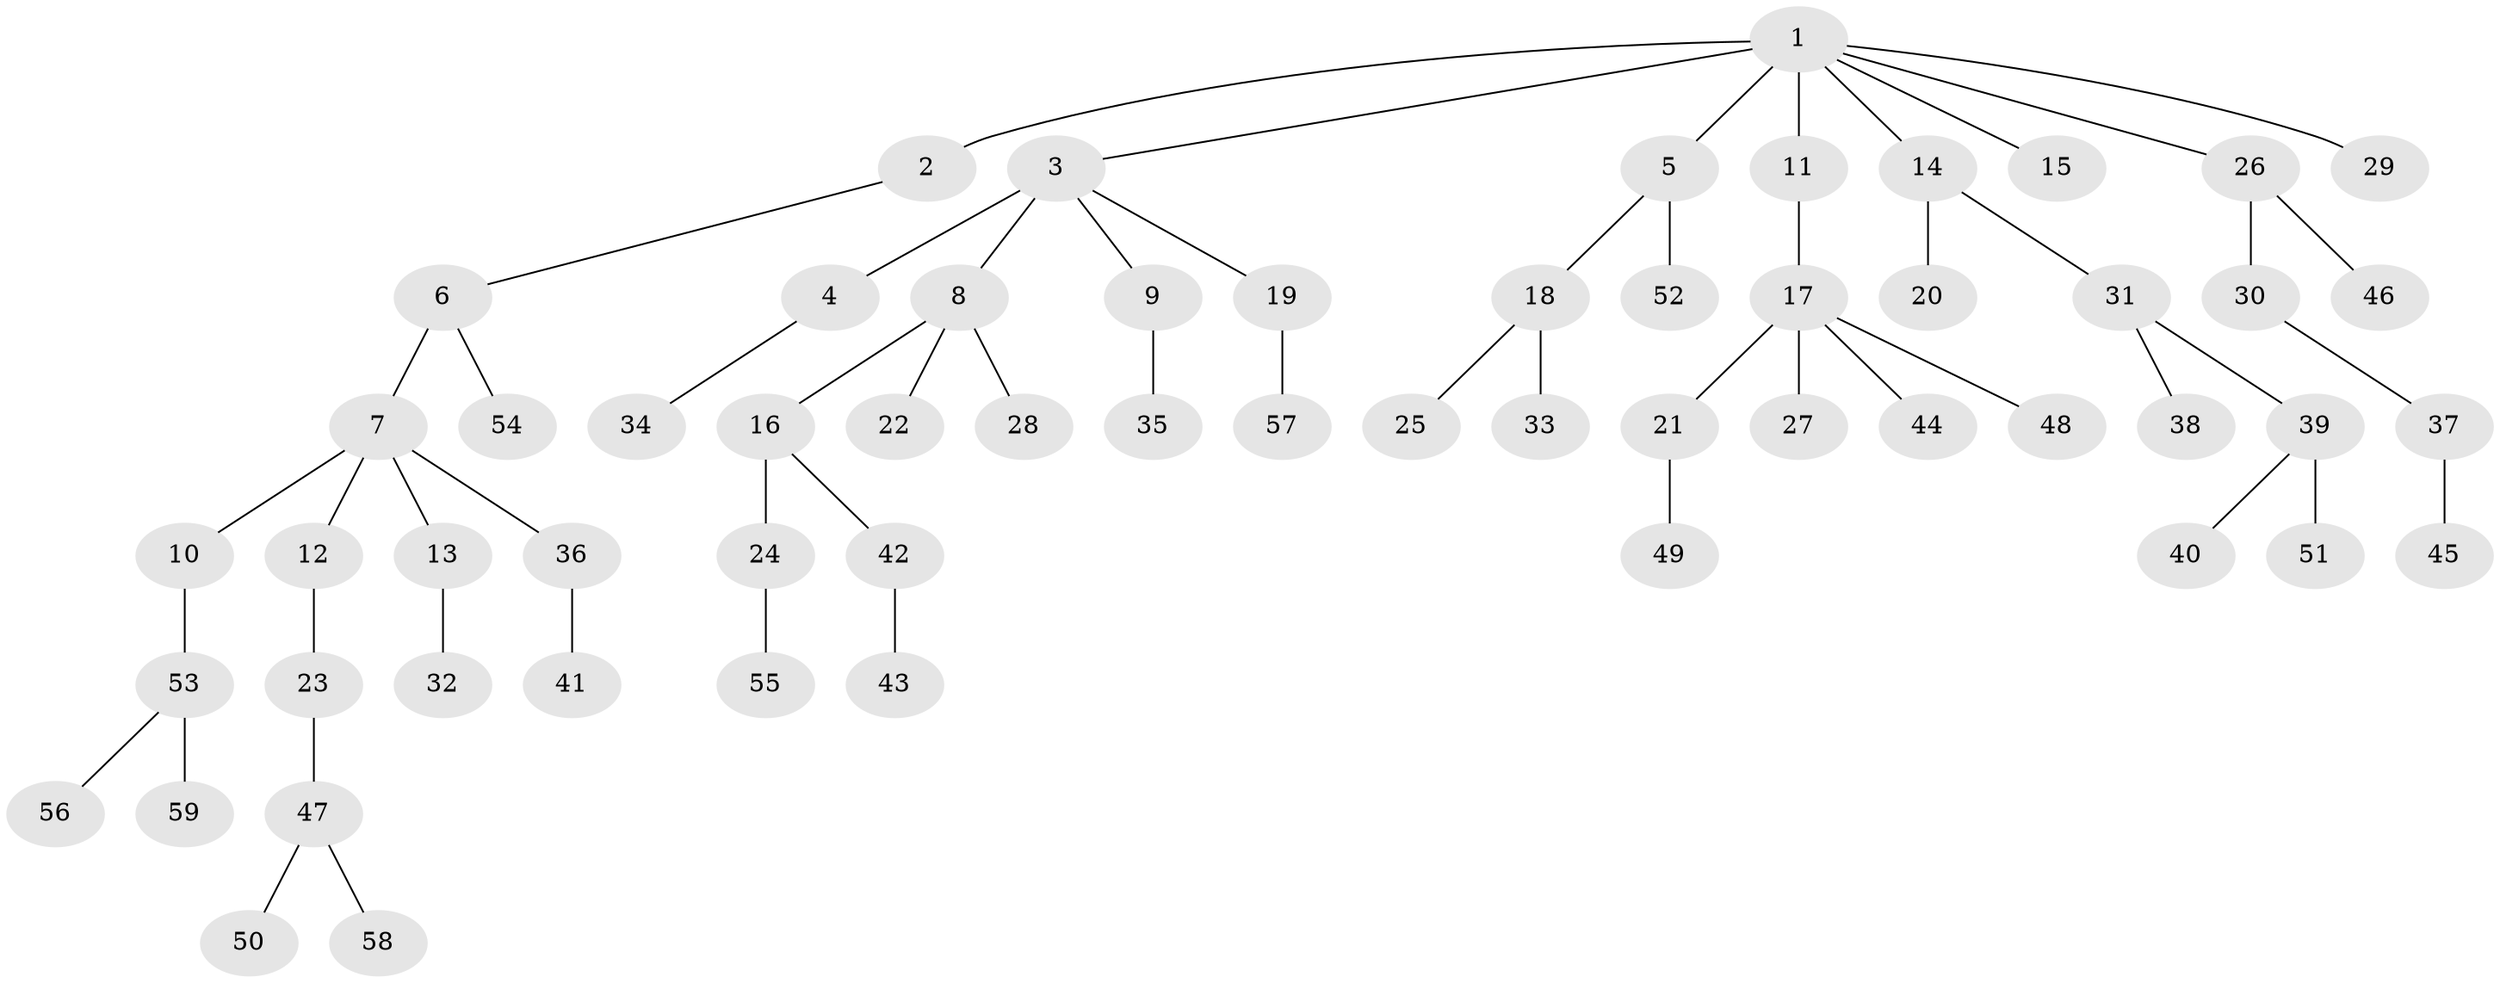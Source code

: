 // original degree distribution, {7: 0.02608695652173913, 4: 0.06956521739130435, 8: 0.008695652173913044, 1: 0.5043478260869565, 3: 0.1391304347826087, 2: 0.24347826086956523, 5: 0.008695652173913044}
// Generated by graph-tools (version 1.1) at 2025/37/03/09/25 02:37:02]
// undirected, 59 vertices, 58 edges
graph export_dot {
graph [start="1"]
  node [color=gray90,style=filled];
  1;
  2;
  3;
  4;
  5;
  6;
  7;
  8;
  9;
  10;
  11;
  12;
  13;
  14;
  15;
  16;
  17;
  18;
  19;
  20;
  21;
  22;
  23;
  24;
  25;
  26;
  27;
  28;
  29;
  30;
  31;
  32;
  33;
  34;
  35;
  36;
  37;
  38;
  39;
  40;
  41;
  42;
  43;
  44;
  45;
  46;
  47;
  48;
  49;
  50;
  51;
  52;
  53;
  54;
  55;
  56;
  57;
  58;
  59;
  1 -- 2 [weight=2.0];
  1 -- 3 [weight=1.0];
  1 -- 5 [weight=1.0];
  1 -- 11 [weight=1.0];
  1 -- 14 [weight=1.0];
  1 -- 15 [weight=1.0];
  1 -- 26 [weight=1.0];
  1 -- 29 [weight=1.0];
  2 -- 6 [weight=1.0];
  3 -- 4 [weight=3.0];
  3 -- 8 [weight=1.0];
  3 -- 9 [weight=1.0];
  3 -- 19 [weight=1.0];
  4 -- 34 [weight=1.0];
  5 -- 18 [weight=1.0];
  5 -- 52 [weight=1.0];
  6 -- 7 [weight=2.0];
  6 -- 54 [weight=1.0];
  7 -- 10 [weight=1.0];
  7 -- 12 [weight=1.0];
  7 -- 13 [weight=1.0];
  7 -- 36 [weight=1.0];
  8 -- 16 [weight=1.0];
  8 -- 22 [weight=3.0];
  8 -- 28 [weight=1.0];
  9 -- 35 [weight=1.0];
  10 -- 53 [weight=1.0];
  11 -- 17 [weight=1.0];
  12 -- 23 [weight=1.0];
  13 -- 32 [weight=1.0];
  14 -- 20 [weight=2.0];
  14 -- 31 [weight=1.0];
  16 -- 24 [weight=2.0];
  16 -- 42 [weight=1.0];
  17 -- 21 [weight=1.0];
  17 -- 27 [weight=2.0];
  17 -- 44 [weight=1.0];
  17 -- 48 [weight=1.0];
  18 -- 25 [weight=1.0];
  18 -- 33 [weight=1.0];
  19 -- 57 [weight=1.0];
  21 -- 49 [weight=3.0];
  23 -- 47 [weight=1.0];
  24 -- 55 [weight=1.0];
  26 -- 30 [weight=1.0];
  26 -- 46 [weight=2.0];
  30 -- 37 [weight=1.0];
  31 -- 38 [weight=1.0];
  31 -- 39 [weight=1.0];
  36 -- 41 [weight=1.0];
  37 -- 45 [weight=2.0];
  39 -- 40 [weight=1.0];
  39 -- 51 [weight=1.0];
  42 -- 43 [weight=2.0];
  47 -- 50 [weight=1.0];
  47 -- 58 [weight=1.0];
  53 -- 56 [weight=1.0];
  53 -- 59 [weight=1.0];
}
